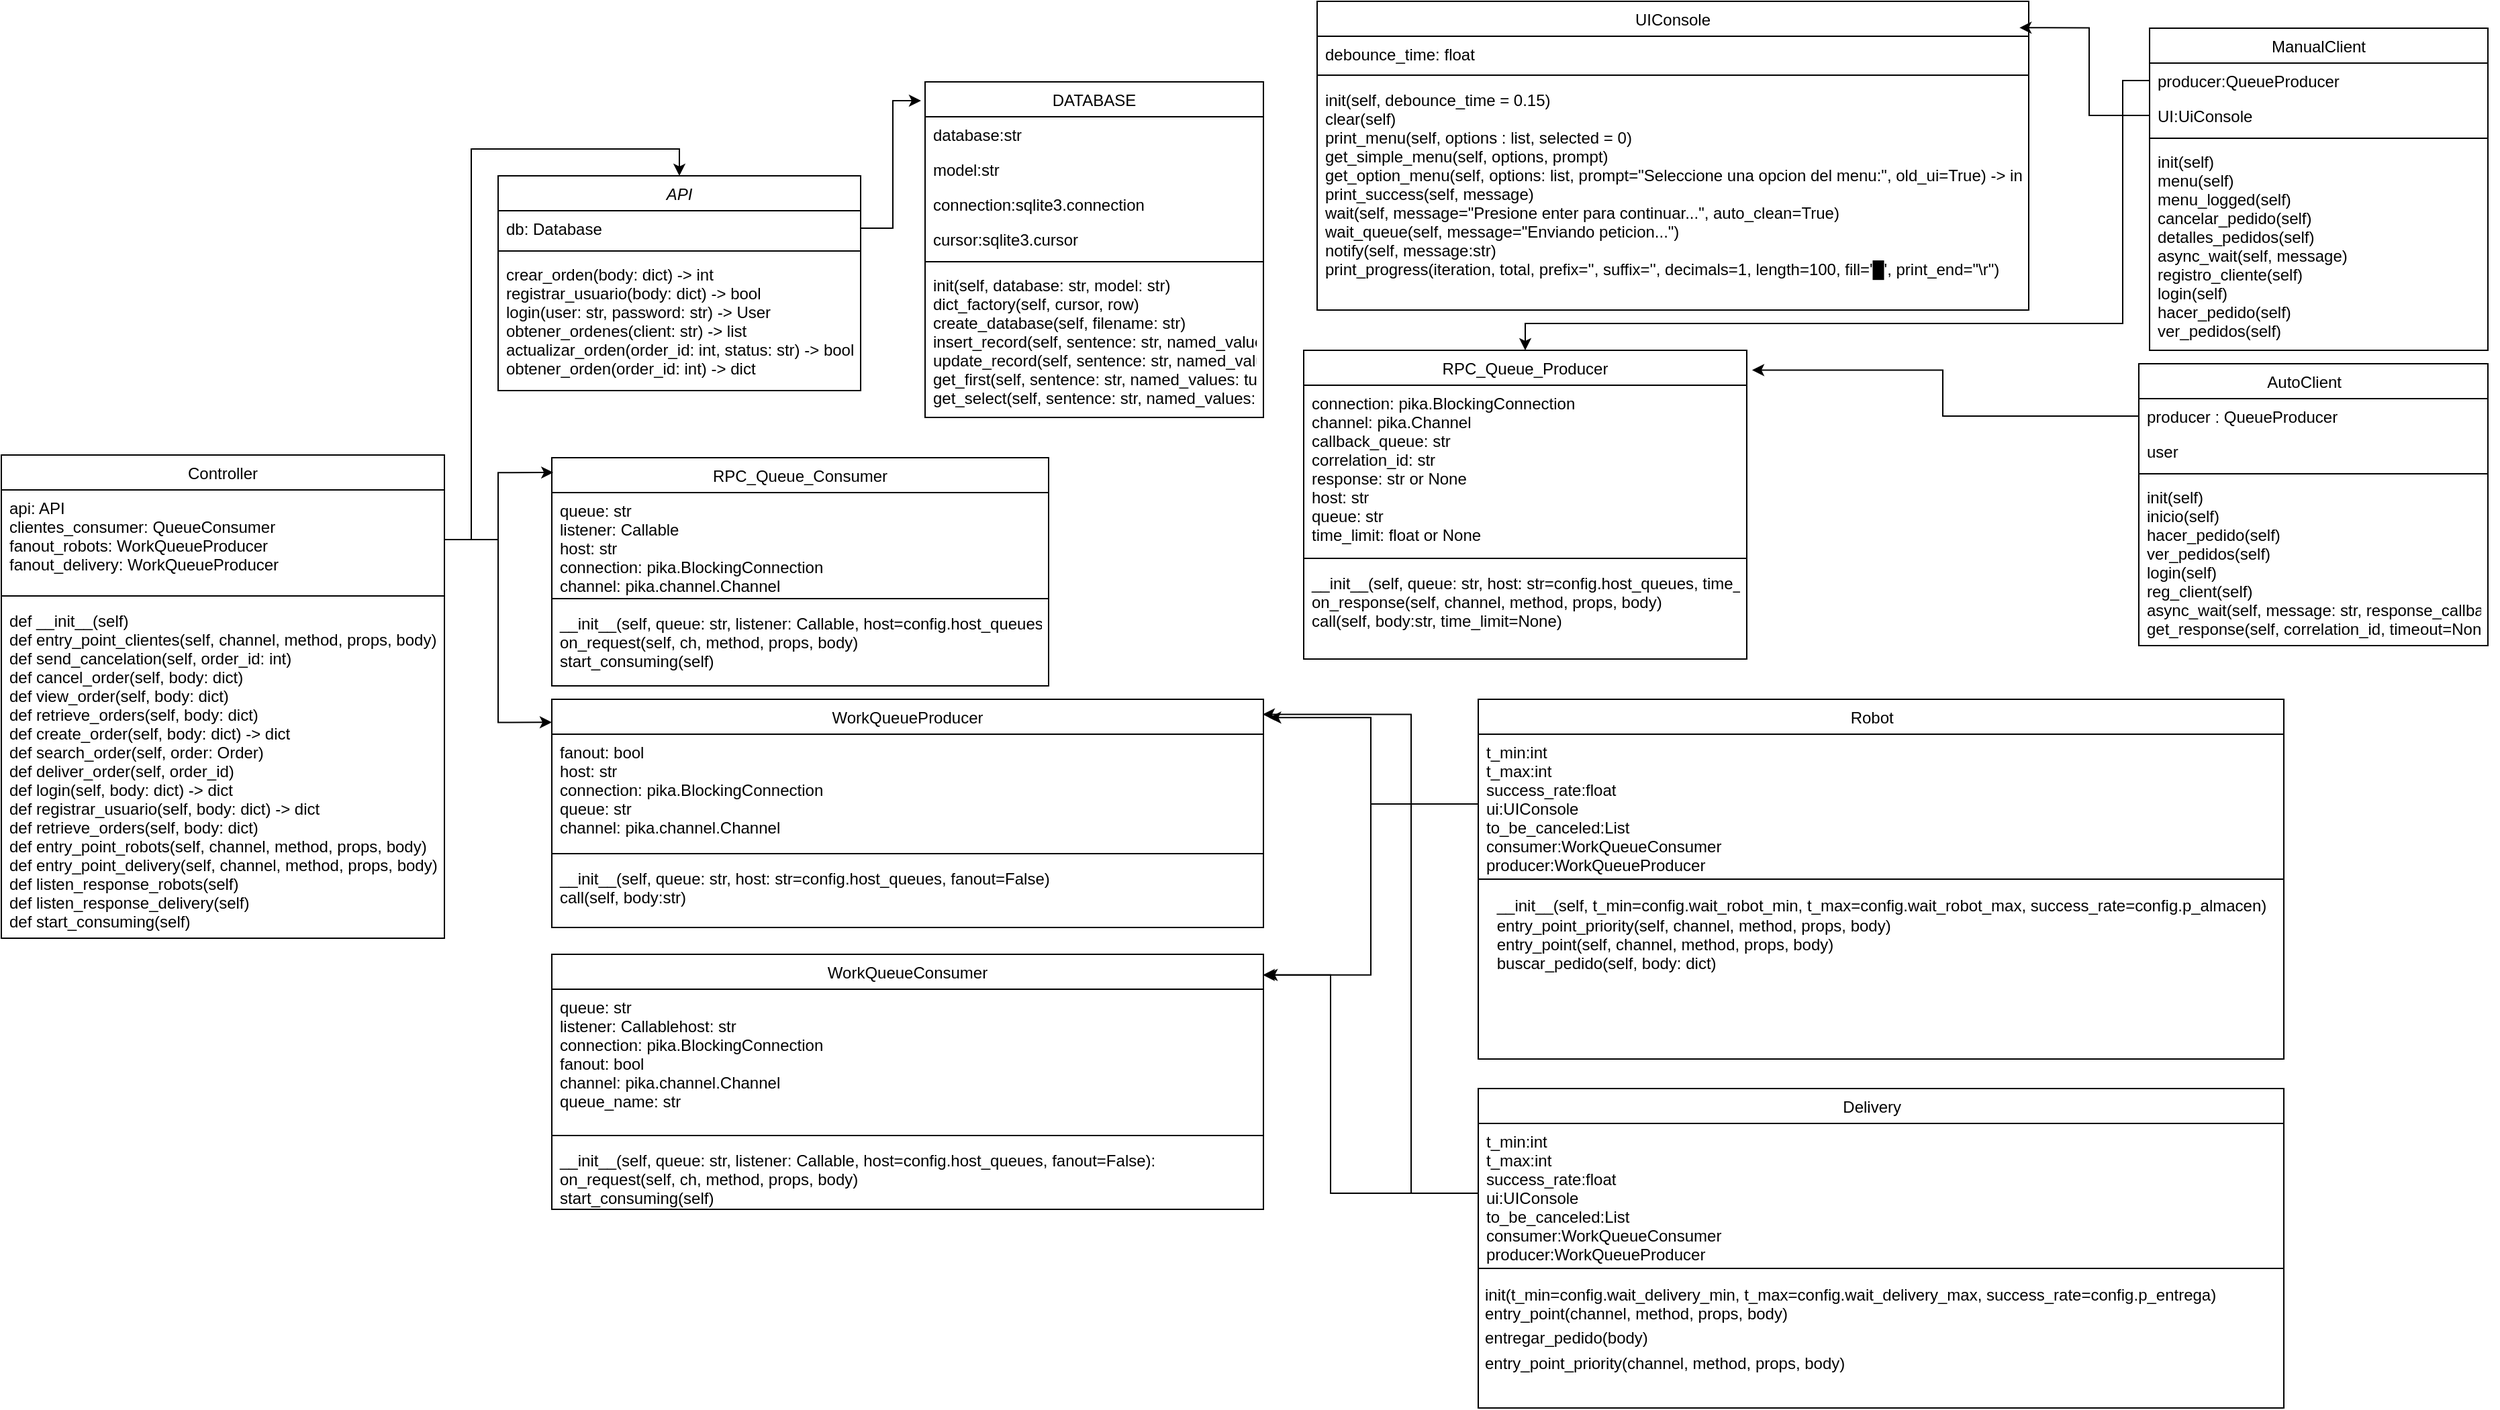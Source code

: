 <mxfile version="21.1.5" type="device">
  <diagram id="C5RBs43oDa-KdzZeNtuy" name="Page-1">
    <mxGraphModel dx="3617" dy="2482" grid="1" gridSize="10" guides="1" tooltips="1" connect="1" arrows="1" fold="1" page="1" pageScale="1" pageWidth="827" pageHeight="1169" math="0" shadow="0">
      <root>
        <mxCell id="WIyWlLk6GJQsqaUBKTNV-0" />
        <mxCell id="WIyWlLk6GJQsqaUBKTNV-1" parent="WIyWlLk6GJQsqaUBKTNV-0" />
        <mxCell id="zkfFHV4jXpPFQw0GAbJ--0" value="API" style="swimlane;fontStyle=2;align=center;verticalAlign=top;childLayout=stackLayout;horizontal=1;startSize=26;horizontalStack=0;resizeParent=1;resizeLast=0;collapsible=1;marginBottom=0;rounded=0;shadow=0;strokeWidth=1;" parent="WIyWlLk6GJQsqaUBKTNV-1" vertex="1">
          <mxGeometry x="170" y="120" width="270" height="160" as="geometry">
            <mxRectangle x="230" y="140" width="160" height="26" as="alternateBounds" />
          </mxGeometry>
        </mxCell>
        <mxCell id="zkfFHV4jXpPFQw0GAbJ--1" value="db: Database" style="text;align=left;verticalAlign=top;spacingLeft=4;spacingRight=4;overflow=hidden;rotatable=0;points=[[0,0.5],[1,0.5]];portConstraint=eastwest;" parent="zkfFHV4jXpPFQw0GAbJ--0" vertex="1">
          <mxGeometry y="26" width="270" height="26" as="geometry" />
        </mxCell>
        <mxCell id="zkfFHV4jXpPFQw0GAbJ--4" value="" style="line;html=1;strokeWidth=1;align=left;verticalAlign=middle;spacingTop=-1;spacingLeft=3;spacingRight=3;rotatable=0;labelPosition=right;points=[];portConstraint=eastwest;" parent="zkfFHV4jXpPFQw0GAbJ--0" vertex="1">
          <mxGeometry y="52" width="270" height="8" as="geometry" />
        </mxCell>
        <mxCell id="zkfFHV4jXpPFQw0GAbJ--5" value="crear_orden(body: dict) -&gt; int&#xa;registrar_usuario(body: dict) -&gt; bool &#xa;login(user: str, password: str) -&gt; User&#xa;obtener_ordenes(client: str) -&gt; list&#xa;actualizar_orden(order_id: int, status: str) -&gt; bool&#xa;obtener_orden(order_id: int) -&gt; dict&#xa;" style="text;align=left;verticalAlign=top;spacingLeft=4;spacingRight=4;overflow=hidden;rotatable=0;points=[[0,0.5],[1,0.5]];portConstraint=eastwest;" parent="zkfFHV4jXpPFQw0GAbJ--0" vertex="1">
          <mxGeometry y="60" width="270" height="100" as="geometry" />
        </mxCell>
        <mxCell id="zkfFHV4jXpPFQw0GAbJ--6" value="AutoClient    " style="swimlane;fontStyle=0;align=center;verticalAlign=top;childLayout=stackLayout;horizontal=1;startSize=26;horizontalStack=0;resizeParent=1;resizeLast=0;collapsible=1;marginBottom=0;rounded=0;shadow=0;strokeWidth=1;" parent="WIyWlLk6GJQsqaUBKTNV-1" vertex="1">
          <mxGeometry x="1392" y="260" width="260" height="210" as="geometry">
            <mxRectangle x="130" y="380" width="160" height="26" as="alternateBounds" />
          </mxGeometry>
        </mxCell>
        <mxCell id="zkfFHV4jXpPFQw0GAbJ--7" value="producer : QueueProducer" style="text;align=left;verticalAlign=top;spacingLeft=4;spacingRight=4;overflow=hidden;rotatable=0;points=[[0,0.5],[1,0.5]];portConstraint=eastwest;" parent="zkfFHV4jXpPFQw0GAbJ--6" vertex="1">
          <mxGeometry y="26" width="260" height="26" as="geometry" />
        </mxCell>
        <mxCell id="zkfFHV4jXpPFQw0GAbJ--8" value="user" style="text;align=left;verticalAlign=top;spacingLeft=4;spacingRight=4;overflow=hidden;rotatable=0;points=[[0,0.5],[1,0.5]];portConstraint=eastwest;rounded=0;shadow=0;html=0;" parent="zkfFHV4jXpPFQw0GAbJ--6" vertex="1">
          <mxGeometry y="52" width="260" height="26" as="geometry" />
        </mxCell>
        <mxCell id="zkfFHV4jXpPFQw0GAbJ--9" value="&lt;span style=&quot;white-space: pre;&quot;&gt; &lt;/span&gt;" style="line;html=1;strokeWidth=1;align=left;verticalAlign=middle;spacingTop=-1;spacingLeft=3;spacingRight=3;rotatable=0;labelPosition=right;points=[];portConstraint=eastwest;" parent="zkfFHV4jXpPFQw0GAbJ--6" vertex="1">
          <mxGeometry y="78" width="260" height="8" as="geometry" />
        </mxCell>
        <mxCell id="zkfFHV4jXpPFQw0GAbJ--11" value="init(self)&#xa;inicio(self)&#xa;hacer_pedido(self)&#xa;ver_pedidos(self)&#xa;login(self)&#xa;reg_client(self)&#xa;async_wait(self, message: str, response_callback)&#xa;get_response(self, correlation_id, timeout=None)" style="text;align=left;verticalAlign=top;spacingLeft=4;spacingRight=4;overflow=hidden;rotatable=0;points=[[0,0.5],[1,0.5]];portConstraint=eastwest;" parent="zkfFHV4jXpPFQw0GAbJ--6" vertex="1">
          <mxGeometry y="86" width="260" height="124" as="geometry" />
        </mxCell>
        <mxCell id="zkfFHV4jXpPFQw0GAbJ--13" value="Delivery    " style="swimlane;fontStyle=0;align=center;verticalAlign=top;childLayout=stackLayout;horizontal=1;startSize=26;horizontalStack=0;resizeParent=1;resizeLast=0;collapsible=1;marginBottom=0;rounded=0;shadow=0;strokeWidth=1;" parent="WIyWlLk6GJQsqaUBKTNV-1" vertex="1">
          <mxGeometry x="900" y="800" width="600" height="238" as="geometry">
            <mxRectangle x="340" y="380" width="170" height="26" as="alternateBounds" />
          </mxGeometry>
        </mxCell>
        <mxCell id="zkfFHV4jXpPFQw0GAbJ--14" value="t_min:int&#xa;t_max:int&#xa;success_rate:float&#xa;ui:UIConsole&#xa;to_be_canceled:List&#xa;consumer:WorkQueueConsumer&#xa;producer:WorkQueueProducer" style="text;align=left;verticalAlign=top;spacingLeft=4;spacingRight=4;overflow=hidden;rotatable=0;points=[[0,0.5],[1,0.5]];portConstraint=eastwest;" parent="zkfFHV4jXpPFQw0GAbJ--13" vertex="1">
          <mxGeometry y="26" width="600" height="104" as="geometry" />
        </mxCell>
        <mxCell id="zkfFHV4jXpPFQw0GAbJ--15" value="" style="line;html=1;strokeWidth=1;align=left;verticalAlign=middle;spacingTop=-1;spacingLeft=3;spacingRight=3;rotatable=0;labelPosition=right;points=[];portConstraint=eastwest;" parent="zkfFHV4jXpPFQw0GAbJ--13" vertex="1">
          <mxGeometry y="130" width="600" height="8" as="geometry" />
        </mxCell>
        <mxCell id="5w4C6_UnCTt4i2fIjSi_-4" value="&lt;table align=&quot;left&quot;&gt;&lt;tbody&gt;&lt;tr&gt;&lt;td&gt;init(t_min=config.wait_delivery_min, t_max=config.wait_delivery_max, success_rate=config.p_entrega)&lt;br&gt;entry_point(channel, method, props, body)&lt;/td&gt;&lt;/tr&gt;&lt;tr&gt;&lt;td&gt;entregar_pedido(body)&lt;/td&gt;&lt;/tr&gt;&lt;tr&gt;&lt;td&gt;entry_point_priority(channel, method, props, body)&lt;/td&gt;&lt;/tr&gt;&lt;tr&gt;&lt;td&gt;&lt;br&gt;&lt;/td&gt;&lt;/tr&gt;&lt;/tbody&gt;&lt;/table&gt;" style="text;html=1;align=left;verticalAlign=middle;resizable=0;points=[];autosize=1;strokeColor=none;fillColor=none;" parent="zkfFHV4jXpPFQw0GAbJ--13" vertex="1">
          <mxGeometry y="138" width="600" height="100" as="geometry" />
        </mxCell>
        <mxCell id="zkfFHV4jXpPFQw0GAbJ--17" value="DATABASE" style="swimlane;fontStyle=0;align=center;verticalAlign=top;childLayout=stackLayout;horizontal=1;startSize=26;horizontalStack=0;resizeParent=1;resizeLast=0;collapsible=1;marginBottom=0;rounded=0;shadow=0;strokeWidth=1;" parent="WIyWlLk6GJQsqaUBKTNV-1" vertex="1">
          <mxGeometry x="488" y="50" width="252" height="250" as="geometry">
            <mxRectangle x="550" y="140" width="160" height="26" as="alternateBounds" />
          </mxGeometry>
        </mxCell>
        <mxCell id="zkfFHV4jXpPFQw0GAbJ--19" value="database:str    " style="text;align=left;verticalAlign=top;spacingLeft=4;spacingRight=4;overflow=hidden;rotatable=0;points=[[0,0.5],[1,0.5]];portConstraint=eastwest;rounded=0;shadow=0;html=0;" parent="zkfFHV4jXpPFQw0GAbJ--17" vertex="1">
          <mxGeometry y="26" width="252" height="26" as="geometry" />
        </mxCell>
        <mxCell id="zkfFHV4jXpPFQw0GAbJ--20" value="model:str&#xa;    &#xa;" style="text;align=left;verticalAlign=top;spacingLeft=4;spacingRight=4;overflow=hidden;rotatable=0;points=[[0,0.5],[1,0.5]];portConstraint=eastwest;rounded=0;shadow=0;html=0;" parent="zkfFHV4jXpPFQw0GAbJ--17" vertex="1">
          <mxGeometry y="52" width="252" height="26" as="geometry" />
        </mxCell>
        <mxCell id="zkfFHV4jXpPFQw0GAbJ--21" value="connection:sqlite3.connection            &#xa;" style="text;align=left;verticalAlign=top;spacingLeft=4;spacingRight=4;overflow=hidden;rotatable=0;points=[[0,0.5],[1,0.5]];portConstraint=eastwest;rounded=0;shadow=0;html=0;" parent="zkfFHV4jXpPFQw0GAbJ--17" vertex="1">
          <mxGeometry y="78" width="252" height="26" as="geometry" />
        </mxCell>
        <mxCell id="zkfFHV4jXpPFQw0GAbJ--22" value="cursor:sqlite3.cursor" style="text;align=left;verticalAlign=top;spacingLeft=4;spacingRight=4;overflow=hidden;rotatable=0;points=[[0,0.5],[1,0.5]];portConstraint=eastwest;rounded=0;shadow=0;html=0;" parent="zkfFHV4jXpPFQw0GAbJ--17" vertex="1">
          <mxGeometry y="104" width="252" height="26" as="geometry" />
        </mxCell>
        <mxCell id="zkfFHV4jXpPFQw0GAbJ--23" value="" style="line;html=1;strokeWidth=1;align=left;verticalAlign=middle;spacingTop=-1;spacingLeft=3;spacingRight=3;rotatable=0;labelPosition=right;points=[];portConstraint=eastwest;" parent="zkfFHV4jXpPFQw0GAbJ--17" vertex="1">
          <mxGeometry y="130" width="252" height="8" as="geometry" />
        </mxCell>
        <mxCell id="zkfFHV4jXpPFQw0GAbJ--24" value="init(self, database: str, model: str)&#xa;dict_factory(self, cursor, row)&#xa;create_database(self, filename: str)&#xa;insert_record(self, sentence: str, named_values: tuple)&#xa;update_record(self, sentence: str, named_values: tuple)&#xa;get_first(self, sentence: str, named_values: tuple) -&gt; dict&#xa;get_select(self, sentence: str, named_values: tuple) -&gt; list" style="text;align=left;verticalAlign=top;spacingLeft=4;spacingRight=4;overflow=hidden;rotatable=0;points=[[0,0.5],[1,0.5]];portConstraint=eastwest;" parent="zkfFHV4jXpPFQw0GAbJ--17" vertex="1">
          <mxGeometry y="138" width="252" height="112" as="geometry" />
        </mxCell>
        <mxCell id="5w4C6_UnCTt4i2fIjSi_-7" value="ManualClient" style="swimlane;fontStyle=0;align=center;verticalAlign=top;childLayout=stackLayout;horizontal=1;startSize=26;horizontalStack=0;resizeParent=1;resizeLast=0;collapsible=1;marginBottom=0;rounded=0;shadow=0;strokeWidth=1;" parent="WIyWlLk6GJQsqaUBKTNV-1" vertex="1">
          <mxGeometry x="1400" y="10" width="252" height="240" as="geometry">
            <mxRectangle x="550" y="140" width="160" height="26" as="alternateBounds" />
          </mxGeometry>
        </mxCell>
        <mxCell id="5w4C6_UnCTt4i2fIjSi_-8" value="producer:QueueProducer" style="text;align=left;verticalAlign=top;spacingLeft=4;spacingRight=4;overflow=hidden;rotatable=0;points=[[0,0.5],[1,0.5]];portConstraint=eastwest;rounded=0;shadow=0;html=0;" parent="5w4C6_UnCTt4i2fIjSi_-7" vertex="1">
          <mxGeometry y="26" width="252" height="26" as="geometry" />
        </mxCell>
        <mxCell id="5w4C6_UnCTt4i2fIjSi_-9" value="UI:UiConsole" style="text;align=left;verticalAlign=top;spacingLeft=4;spacingRight=4;overflow=hidden;rotatable=0;points=[[0,0.5],[1,0.5]];portConstraint=eastwest;rounded=0;shadow=0;html=0;" parent="5w4C6_UnCTt4i2fIjSi_-7" vertex="1">
          <mxGeometry y="52" width="252" height="26" as="geometry" />
        </mxCell>
        <mxCell id="5w4C6_UnCTt4i2fIjSi_-12" value="" style="line;html=1;strokeWidth=1;align=left;verticalAlign=middle;spacingTop=-1;spacingLeft=3;spacingRight=3;rotatable=0;labelPosition=right;points=[];portConstraint=eastwest;" parent="5w4C6_UnCTt4i2fIjSi_-7" vertex="1">
          <mxGeometry y="78" width="252" height="8" as="geometry" />
        </mxCell>
        <mxCell id="5w4C6_UnCTt4i2fIjSi_-13" value="init(self)    &#xa;menu(self)&#xa;menu_logged(self)&#xa;cancelar_pedido(self)&#xa;detalles_pedidos(self)&#xa;async_wait(self, message)   &#xa;registro_cliente(self)&#xa;login(self)&#xa;hacer_pedido(self)&#xa;ver_pedidos(self)" style="text;align=left;verticalAlign=top;spacingLeft=4;spacingRight=4;overflow=hidden;rotatable=0;points=[[0,0.5],[1,0.5]];portConstraint=eastwest;" parent="5w4C6_UnCTt4i2fIjSi_-7" vertex="1">
          <mxGeometry y="86" width="252" height="154" as="geometry" />
        </mxCell>
        <mxCell id="5w4C6_UnCTt4i2fIjSi_-16" value="Robot    " style="swimlane;fontStyle=0;align=center;verticalAlign=top;childLayout=stackLayout;horizontal=1;startSize=26;horizontalStack=0;resizeParent=1;resizeLast=0;collapsible=1;marginBottom=0;rounded=0;shadow=0;strokeWidth=1;" parent="WIyWlLk6GJQsqaUBKTNV-1" vertex="1">
          <mxGeometry x="900" y="510" width="600" height="268" as="geometry">
            <mxRectangle x="340" y="380" width="170" height="26" as="alternateBounds" />
          </mxGeometry>
        </mxCell>
        <mxCell id="5w4C6_UnCTt4i2fIjSi_-17" value="t_min:int&#xa;t_max:int&#xa;success_rate:float&#xa;ui:UIConsole&#xa;to_be_canceled:List&#xa;consumer:WorkQueueConsumer&#xa;producer:WorkQueueProducer" style="text;align=left;verticalAlign=top;spacingLeft=4;spacingRight=4;overflow=hidden;rotatable=0;points=[[0,0.5],[1,0.5]];portConstraint=eastwest;" parent="5w4C6_UnCTt4i2fIjSi_-16" vertex="1">
          <mxGeometry y="26" width="600" height="104" as="geometry" />
        </mxCell>
        <mxCell id="5w4C6_UnCTt4i2fIjSi_-18" value="" style="line;html=1;strokeWidth=1;align=left;verticalAlign=middle;spacingTop=-1;spacingLeft=3;spacingRight=3;rotatable=0;labelPosition=right;points=[];portConstraint=eastwest;" parent="5w4C6_UnCTt4i2fIjSi_-16" vertex="1">
          <mxGeometry y="130" width="600" height="8" as="geometry" />
        </mxCell>
        <mxCell id="5w4C6_UnCTt4i2fIjSi_-20" value="&lt;table&gt;&lt;tbody&gt;&lt;tr align=&quot;left&quot;&gt;&lt;td&gt;__init__(self, t_min=config.wait_robot_min, t_max=config.wait_robot_max, success_rate=config.p_almacen)&lt;br&gt;entry_point_priority(self, channel, method, props, body)&lt;br&gt;entry_point(self, channel, method, props, body)&lt;br&gt;buscar_pedido(self, body: dict)&lt;br&gt;&lt;/td&gt;&lt;/tr&gt;&lt;tr align=&quot;left&quot;&gt;&lt;td&gt;&lt;br&gt;&lt;/td&gt;&lt;/tr&gt;&lt;tr&gt;&lt;td&gt;&lt;br&gt;&lt;/td&gt;&lt;/tr&gt;&lt;tr&gt;&lt;td&gt;&lt;br&gt;&lt;/td&gt;&lt;/tr&gt;&lt;/tbody&gt;&lt;/table&gt;" style="text;html=1;align=center;verticalAlign=middle;resizable=0;points=[];autosize=1;strokeColor=none;fillColor=none;" parent="5w4C6_UnCTt4i2fIjSi_-16" vertex="1">
          <mxGeometry y="138" width="600" height="130" as="geometry" />
        </mxCell>
        <mxCell id="5w4C6_UnCTt4i2fIjSi_-21" value="Controller" style="swimlane;fontStyle=0;align=center;verticalAlign=top;childLayout=stackLayout;horizontal=1;startSize=26;horizontalStack=0;resizeParent=1;resizeLast=0;collapsible=1;marginBottom=0;rounded=0;shadow=0;strokeWidth=1;" parent="WIyWlLk6GJQsqaUBKTNV-1" vertex="1">
          <mxGeometry x="-200" y="328" width="330" height="360" as="geometry">
            <mxRectangle x="550" y="140" width="160" height="26" as="alternateBounds" />
          </mxGeometry>
        </mxCell>
        <mxCell id="5w4C6_UnCTt4i2fIjSi_-23" value="api: API&#xa;clientes_consumer: QueueConsumer&#xa;fanout_robots: WorkQueueProducer&#xa;fanout_delivery: WorkQueueProducer&#xa;" style="text;align=left;verticalAlign=top;spacingLeft=4;spacingRight=4;overflow=hidden;rotatable=0;points=[[0,0.5],[1,0.5]];portConstraint=eastwest;rounded=0;shadow=0;html=0;" parent="5w4C6_UnCTt4i2fIjSi_-21" vertex="1">
          <mxGeometry y="26" width="330" height="74" as="geometry" />
        </mxCell>
        <mxCell id="5w4C6_UnCTt4i2fIjSi_-24" value="" style="line;html=1;strokeWidth=1;align=left;verticalAlign=middle;spacingTop=-1;spacingLeft=3;spacingRight=3;rotatable=0;labelPosition=right;points=[];portConstraint=eastwest;" parent="5w4C6_UnCTt4i2fIjSi_-21" vertex="1">
          <mxGeometry y="100" width="330" height="10" as="geometry" />
        </mxCell>
        <mxCell id="5w4C6_UnCTt4i2fIjSi_-25" value="def __init__(self)&#xa;def entry_point_clientes(self, channel, method, props, body)&#xa;def send_cancelation(self, order_id: int)&#xa;def cancel_order(self, body: dict)&#xa;def view_order(self, body: dict)&#xa;def retrieve_orders(self, body: dict)&#xa;def create_order(self, body: dict) -&gt; dict&#xa;def search_order(self, order: Order)&#xa;def deliver_order(self, order_id)&#xa;def login(self, body: dict) -&gt; dict&#xa;def registrar_usuario(self, body: dict) -&gt; dict&#xa;def retrieve_orders(self, body: dict)&#xa;def entry_point_robots(self, channel, method, props, body)&#xa;def entry_point_delivery(self, channel, method, props, body)&#xa;def listen_response_robots(self)&#xa;def listen_response_delivery(self)&#xa;def start_consuming(self)" style="text;align=left;verticalAlign=top;spacingLeft=4;spacingRight=4;overflow=hidden;rotatable=0;points=[[0,0.5],[1,0.5]];portConstraint=eastwest;" parent="5w4C6_UnCTt4i2fIjSi_-21" vertex="1">
          <mxGeometry y="110" width="330" height="250" as="geometry" />
        </mxCell>
        <mxCell id="5w4C6_UnCTt4i2fIjSi_-26" value="RPC_Queue_Consumer" style="swimlane;fontStyle=0;align=center;verticalAlign=top;childLayout=stackLayout;horizontal=1;startSize=26;horizontalStack=0;resizeParent=1;resizeLast=0;collapsible=1;marginBottom=0;rounded=0;shadow=0;strokeWidth=1;" parent="WIyWlLk6GJQsqaUBKTNV-1" vertex="1">
          <mxGeometry x="210" y="330" width="370" height="170" as="geometry">
            <mxRectangle x="550" y="140" width="160" height="26" as="alternateBounds" />
          </mxGeometry>
        </mxCell>
        <mxCell id="5w4C6_UnCTt4i2fIjSi_-27" value="queue: str&#xa;listener: Callable&#xa;host: str&#xa;connection: pika.BlockingConnection&#xa;channel: pika.channel.Channel" style="text;align=left;verticalAlign=top;spacingLeft=4;spacingRight=4;overflow=hidden;rotatable=0;points=[[0,0.5],[1,0.5]];portConstraint=eastwest;rounded=0;shadow=0;html=0;" parent="5w4C6_UnCTt4i2fIjSi_-26" vertex="1">
          <mxGeometry y="26" width="370" height="74" as="geometry" />
        </mxCell>
        <mxCell id="5w4C6_UnCTt4i2fIjSi_-28" value="" style="line;html=1;strokeWidth=1;align=left;verticalAlign=middle;spacingTop=-1;spacingLeft=3;spacingRight=3;rotatable=0;labelPosition=right;points=[];portConstraint=eastwest;" parent="5w4C6_UnCTt4i2fIjSi_-26" vertex="1">
          <mxGeometry y="100" width="370" height="10" as="geometry" />
        </mxCell>
        <mxCell id="5w4C6_UnCTt4i2fIjSi_-29" value="__init__(self, queue: str, listener: Callable, host=config.host_queues)&#xa;on_request(self, ch, method, props, body)&#xa;start_consuming(self)&#xa;" style="text;align=left;verticalAlign=top;spacingLeft=4;spacingRight=4;overflow=hidden;rotatable=0;points=[[0,0.5],[1,0.5]];portConstraint=eastwest;" parent="5w4C6_UnCTt4i2fIjSi_-26" vertex="1">
          <mxGeometry y="110" width="370" height="60" as="geometry" />
        </mxCell>
        <mxCell id="5w4C6_UnCTt4i2fIjSi_-34" value="UIConsole" style="swimlane;fontStyle=0;align=center;verticalAlign=top;childLayout=stackLayout;horizontal=1;startSize=26;horizontalStack=0;resizeParent=1;resizeLast=0;collapsible=1;marginBottom=0;rounded=0;shadow=0;strokeWidth=1;" parent="WIyWlLk6GJQsqaUBKTNV-1" vertex="1">
          <mxGeometry x="780" y="-10" width="530" height="230" as="geometry">
            <mxRectangle x="550" y="140" width="160" height="26" as="alternateBounds" />
          </mxGeometry>
        </mxCell>
        <mxCell id="5w4C6_UnCTt4i2fIjSi_-35" value="debounce_time: float &#xa;&#xa;" style="text;align=left;verticalAlign=top;spacingLeft=4;spacingRight=4;overflow=hidden;rotatable=0;points=[[0,0.5],[1,0.5]];portConstraint=eastwest;rounded=0;shadow=0;html=0;" parent="5w4C6_UnCTt4i2fIjSi_-34" vertex="1">
          <mxGeometry y="26" width="530" height="24" as="geometry" />
        </mxCell>
        <mxCell id="5w4C6_UnCTt4i2fIjSi_-36" value="" style="line;html=1;strokeWidth=1;align=left;verticalAlign=middle;spacingTop=-1;spacingLeft=3;spacingRight=3;rotatable=0;labelPosition=right;points=[];portConstraint=eastwest;" parent="5w4C6_UnCTt4i2fIjSi_-34" vertex="1">
          <mxGeometry y="50" width="530" height="10" as="geometry" />
        </mxCell>
        <mxCell id="5w4C6_UnCTt4i2fIjSi_-37" value="init(self, debounce_time = 0.15)&#xa;clear(self)&#xa;print_menu(self, options : list, selected = 0)&#xa;get_simple_menu(self, options, prompt)&#xa;get_option_menu(self, options: list, prompt=&quot;Seleccione una opcion del menu:&quot;, old_ui=True) -&gt; int&#xa;print_success(self, message)&#xa;wait(self, message=&quot;Presione enter para continuar...&quot;, auto_clean=True)&#xa;wait_queue(self, message=&quot;Enviando peticion...&quot;)&#xa;notify(self, message:str)&#xa;print_progress(iteration, total, prefix=&#39;&#39;, suffix=&#39;&#39;, decimals=1, length=100, fill=&#39;█&#39;, print_end=&quot;\r&quot;)&#xa;" style="text;align=left;verticalAlign=top;spacingLeft=4;spacingRight=4;overflow=hidden;rotatable=0;points=[[0,0.5],[1,0.5]];portConstraint=eastwest;" parent="5w4C6_UnCTt4i2fIjSi_-34" vertex="1">
          <mxGeometry y="60" width="530" height="160" as="geometry" />
        </mxCell>
        <mxCell id="5w4C6_UnCTt4i2fIjSi_-39" value="WorkQueueConsumer" style="swimlane;fontStyle=0;align=center;verticalAlign=top;childLayout=stackLayout;horizontal=1;startSize=26;horizontalStack=0;resizeParent=1;resizeLast=0;collapsible=1;marginBottom=0;rounded=0;shadow=0;strokeWidth=1;" parent="WIyWlLk6GJQsqaUBKTNV-1" vertex="1">
          <mxGeometry x="210" y="700" width="530" height="190" as="geometry">
            <mxRectangle x="550" y="140" width="160" height="26" as="alternateBounds" />
          </mxGeometry>
        </mxCell>
        <mxCell id="5w4C6_UnCTt4i2fIjSi_-40" value="queue: str&#xa;listener: Callablehost: str&#xa;connection: pika.BlockingConnection&#xa;fanout: bool&#xa;channel: pika.channel.Channel&#xa;queue_name: str&#xa;    " style="text;align=left;verticalAlign=top;spacingLeft=4;spacingRight=4;overflow=hidden;rotatable=0;points=[[0,0.5],[1,0.5]];portConstraint=eastwest;rounded=0;shadow=0;html=0;" parent="5w4C6_UnCTt4i2fIjSi_-39" vertex="1">
          <mxGeometry y="26" width="530" height="104" as="geometry" />
        </mxCell>
        <mxCell id="5w4C6_UnCTt4i2fIjSi_-41" value="" style="line;html=1;strokeWidth=1;align=left;verticalAlign=middle;spacingTop=-1;spacingLeft=3;spacingRight=3;rotatable=0;labelPosition=right;points=[];portConstraint=eastwest;" parent="5w4C6_UnCTt4i2fIjSi_-39" vertex="1">
          <mxGeometry y="130" width="530" height="10" as="geometry" />
        </mxCell>
        <mxCell id="5w4C6_UnCTt4i2fIjSi_-42" value="__init__(self, queue: str, listener: Callable, host=config.host_queues, fanout=False):&#xa;on_request(self, ch, method, props, body)&#xa;start_consuming(self)&#xa;" style="text;align=left;verticalAlign=top;spacingLeft=4;spacingRight=4;overflow=hidden;rotatable=0;points=[[0,0.5],[1,0.5]];portConstraint=eastwest;" parent="5w4C6_UnCTt4i2fIjSi_-39" vertex="1">
          <mxGeometry y="140" width="530" height="50" as="geometry" />
        </mxCell>
        <mxCell id="5w4C6_UnCTt4i2fIjSi_-43" value="WorkQueueProducer" style="swimlane;fontStyle=0;align=center;verticalAlign=top;childLayout=stackLayout;horizontal=1;startSize=26;horizontalStack=0;resizeParent=1;resizeLast=0;collapsible=1;marginBottom=0;rounded=0;shadow=0;strokeWidth=1;" parent="WIyWlLk6GJQsqaUBKTNV-1" vertex="1">
          <mxGeometry x="210" y="510" width="530" height="170" as="geometry">
            <mxRectangle x="550" y="140" width="160" height="26" as="alternateBounds" />
          </mxGeometry>
        </mxCell>
        <mxCell id="5w4C6_UnCTt4i2fIjSi_-44" value="fanout: bool&#xa;host: str&#xa;connection: pika.BlockingConnection&#xa;queue: str&#xa;channel: pika.channel.Channel" style="text;align=left;verticalAlign=top;spacingLeft=4;spacingRight=4;overflow=hidden;rotatable=0;points=[[0,0.5],[1,0.5]];portConstraint=eastwest;rounded=0;shadow=0;html=0;" parent="5w4C6_UnCTt4i2fIjSi_-43" vertex="1">
          <mxGeometry y="26" width="530" height="84" as="geometry" />
        </mxCell>
        <mxCell id="5w4C6_UnCTt4i2fIjSi_-45" value="" style="line;html=1;strokeWidth=1;align=left;verticalAlign=middle;spacingTop=-1;spacingLeft=3;spacingRight=3;rotatable=0;labelPosition=right;points=[];portConstraint=eastwest;" parent="5w4C6_UnCTt4i2fIjSi_-43" vertex="1">
          <mxGeometry y="110" width="530" height="10" as="geometry" />
        </mxCell>
        <mxCell id="5w4C6_UnCTt4i2fIjSi_-46" value="__init__(self, queue: str, host: str=config.host_queues, fanout=False)&#xa;call(self, body:str)&#xa;" style="text;align=left;verticalAlign=top;spacingLeft=4;spacingRight=4;overflow=hidden;rotatable=0;points=[[0,0.5],[1,0.5]];portConstraint=eastwest;" parent="5w4C6_UnCTt4i2fIjSi_-43" vertex="1">
          <mxGeometry y="120" width="530" height="40" as="geometry" />
        </mxCell>
        <mxCell id="TrpYZr_G9oXFMXIWs6hS-1" style="edgeStyle=orthogonalEdgeStyle;rounded=0;orthogonalLoop=1;jettySize=auto;html=1;entryX=-0.012;entryY=0.056;entryDx=0;entryDy=0;entryPerimeter=0;" edge="1" parent="WIyWlLk6GJQsqaUBKTNV-1" source="zkfFHV4jXpPFQw0GAbJ--1" target="zkfFHV4jXpPFQw0GAbJ--17">
          <mxGeometry relative="1" as="geometry" />
        </mxCell>
        <mxCell id="5w4C6_UnCTt4i2fIjSi_-30" value="RPC_Queue_Producer" style="swimlane;fontStyle=0;align=center;verticalAlign=top;childLayout=stackLayout;horizontal=1;startSize=26;horizontalStack=0;resizeParent=1;resizeLast=0;collapsible=1;marginBottom=0;rounded=0;shadow=0;strokeWidth=1;" parent="WIyWlLk6GJQsqaUBKTNV-1" vertex="1">
          <mxGeometry x="770" y="250" width="330" height="230" as="geometry">
            <mxRectangle x="550" y="140" width="160" height="26" as="alternateBounds" />
          </mxGeometry>
        </mxCell>
        <mxCell id="5w4C6_UnCTt4i2fIjSi_-31" value="connection: pika.BlockingConnection&#xa;channel: pika.Channel&#xa;callback_queue: str&#xa;correlation_id: str&#xa;response: str or None&#xa;host: str&#xa;queue: str&#xa;time_limit: float or None" style="text;align=left;verticalAlign=top;spacingLeft=4;spacingRight=4;overflow=hidden;rotatable=0;points=[[0,0.5],[1,0.5]];portConstraint=eastwest;rounded=0;shadow=0;html=0;" parent="5w4C6_UnCTt4i2fIjSi_-30" vertex="1">
          <mxGeometry y="26" width="330" height="124" as="geometry" />
        </mxCell>
        <mxCell id="5w4C6_UnCTt4i2fIjSi_-32" value="" style="line;html=1;strokeWidth=1;align=left;verticalAlign=middle;spacingTop=-1;spacingLeft=3;spacingRight=3;rotatable=0;labelPosition=right;points=[];portConstraint=eastwest;" parent="5w4C6_UnCTt4i2fIjSi_-30" vertex="1">
          <mxGeometry y="150" width="330" height="10" as="geometry" />
        </mxCell>
        <mxCell id="5w4C6_UnCTt4i2fIjSi_-33" value="__init__(self, queue: str, host: str=config.host_queues, time_limit=None)&#xa;on_response(self, channel, method, props, body)&#xa;call(self, body:str, time_limit=None)&#xa;" style="text;align=left;verticalAlign=top;spacingLeft=4;spacingRight=4;overflow=hidden;rotatable=0;points=[[0,0.5],[1,0.5]];portConstraint=eastwest;" parent="5w4C6_UnCTt4i2fIjSi_-30" vertex="1">
          <mxGeometry y="160" width="330" height="60" as="geometry" />
        </mxCell>
        <mxCell id="TrpYZr_G9oXFMXIWs6hS-3" style="edgeStyle=orthogonalEdgeStyle;rounded=0;orthogonalLoop=1;jettySize=auto;html=1;entryX=0.5;entryY=0;entryDx=0;entryDy=0;" edge="1" parent="WIyWlLk6GJQsqaUBKTNV-1" source="5w4C6_UnCTt4i2fIjSi_-23" target="zkfFHV4jXpPFQw0GAbJ--0">
          <mxGeometry relative="1" as="geometry" />
        </mxCell>
        <mxCell id="TrpYZr_G9oXFMXIWs6hS-4" style="edgeStyle=orthogonalEdgeStyle;rounded=0;orthogonalLoop=1;jettySize=auto;html=1;exitX=1;exitY=0.5;exitDx=0;exitDy=0;entryX=0.003;entryY=0.065;entryDx=0;entryDy=0;entryPerimeter=0;" edge="1" parent="WIyWlLk6GJQsqaUBKTNV-1" source="5w4C6_UnCTt4i2fIjSi_-23" target="5w4C6_UnCTt4i2fIjSi_-26">
          <mxGeometry relative="1" as="geometry" />
        </mxCell>
        <mxCell id="TrpYZr_G9oXFMXIWs6hS-6" style="edgeStyle=orthogonalEdgeStyle;rounded=0;orthogonalLoop=1;jettySize=auto;html=1;exitX=1;exitY=0.5;exitDx=0;exitDy=0;entryX=0;entryY=0.101;entryDx=0;entryDy=0;entryPerimeter=0;" edge="1" parent="WIyWlLk6GJQsqaUBKTNV-1" source="5w4C6_UnCTt4i2fIjSi_-23" target="5w4C6_UnCTt4i2fIjSi_-43">
          <mxGeometry relative="1" as="geometry" />
        </mxCell>
        <mxCell id="TrpYZr_G9oXFMXIWs6hS-7" style="edgeStyle=orthogonalEdgeStyle;rounded=0;orthogonalLoop=1;jettySize=auto;html=1;entryX=1.008;entryY=0.08;entryDx=0;entryDy=0;entryPerimeter=0;" edge="1" parent="WIyWlLk6GJQsqaUBKTNV-1" source="5w4C6_UnCTt4i2fIjSi_-17" target="5w4C6_UnCTt4i2fIjSi_-43">
          <mxGeometry relative="1" as="geometry" />
        </mxCell>
        <mxCell id="TrpYZr_G9oXFMXIWs6hS-8" style="edgeStyle=orthogonalEdgeStyle;rounded=0;orthogonalLoop=1;jettySize=auto;html=1;exitX=0;exitY=0.5;exitDx=0;exitDy=0;entryX=0.999;entryY=0.081;entryDx=0;entryDy=0;entryPerimeter=0;" edge="1" parent="WIyWlLk6GJQsqaUBKTNV-1" source="5w4C6_UnCTt4i2fIjSi_-17" target="5w4C6_UnCTt4i2fIjSi_-39">
          <mxGeometry relative="1" as="geometry" />
        </mxCell>
        <mxCell id="TrpYZr_G9oXFMXIWs6hS-10" style="edgeStyle=orthogonalEdgeStyle;rounded=0;orthogonalLoop=1;jettySize=auto;html=1;entryX=1.003;entryY=0.081;entryDx=0;entryDy=0;entryPerimeter=0;" edge="1" parent="WIyWlLk6GJQsqaUBKTNV-1" source="zkfFHV4jXpPFQw0GAbJ--14" target="5w4C6_UnCTt4i2fIjSi_-39">
          <mxGeometry relative="1" as="geometry">
            <Array as="points">
              <mxPoint x="790" y="878" />
              <mxPoint x="790" y="715" />
            </Array>
          </mxGeometry>
        </mxCell>
        <mxCell id="TrpYZr_G9oXFMXIWs6hS-11" style="edgeStyle=orthogonalEdgeStyle;rounded=0;orthogonalLoop=1;jettySize=auto;html=1;exitX=0;exitY=0.5;exitDx=0;exitDy=0;entryX=0.999;entryY=0.066;entryDx=0;entryDy=0;entryPerimeter=0;" edge="1" parent="WIyWlLk6GJQsqaUBKTNV-1" source="zkfFHV4jXpPFQw0GAbJ--14" target="5w4C6_UnCTt4i2fIjSi_-43">
          <mxGeometry relative="1" as="geometry">
            <Array as="points">
              <mxPoint x="850" y="878" />
              <mxPoint x="850" y="521" />
            </Array>
          </mxGeometry>
        </mxCell>
        <mxCell id="TrpYZr_G9oXFMXIWs6hS-14" style="edgeStyle=orthogonalEdgeStyle;rounded=0;orthogonalLoop=1;jettySize=auto;html=1;entryX=1.012;entryY=0.064;entryDx=0;entryDy=0;entryPerimeter=0;" edge="1" parent="WIyWlLk6GJQsqaUBKTNV-1" source="zkfFHV4jXpPFQw0GAbJ--7" target="5w4C6_UnCTt4i2fIjSi_-30">
          <mxGeometry relative="1" as="geometry" />
        </mxCell>
        <mxCell id="TrpYZr_G9oXFMXIWs6hS-19" style="edgeStyle=orthogonalEdgeStyle;rounded=0;orthogonalLoop=1;jettySize=auto;html=1;" edge="1" parent="WIyWlLk6GJQsqaUBKTNV-1" source="5w4C6_UnCTt4i2fIjSi_-8" target="5w4C6_UnCTt4i2fIjSi_-30">
          <mxGeometry relative="1" as="geometry">
            <Array as="points">
              <mxPoint x="1380" y="49" />
              <mxPoint x="1380" y="230" />
              <mxPoint x="935" y="230" />
            </Array>
          </mxGeometry>
        </mxCell>
        <mxCell id="TrpYZr_G9oXFMXIWs6hS-20" style="edgeStyle=orthogonalEdgeStyle;rounded=0;orthogonalLoop=1;jettySize=auto;html=1;entryX=0.987;entryY=-0.264;entryDx=0;entryDy=0;entryPerimeter=0;" edge="1" parent="WIyWlLk6GJQsqaUBKTNV-1" source="5w4C6_UnCTt4i2fIjSi_-9" target="5w4C6_UnCTt4i2fIjSi_-35">
          <mxGeometry relative="1" as="geometry" />
        </mxCell>
      </root>
    </mxGraphModel>
  </diagram>
</mxfile>
